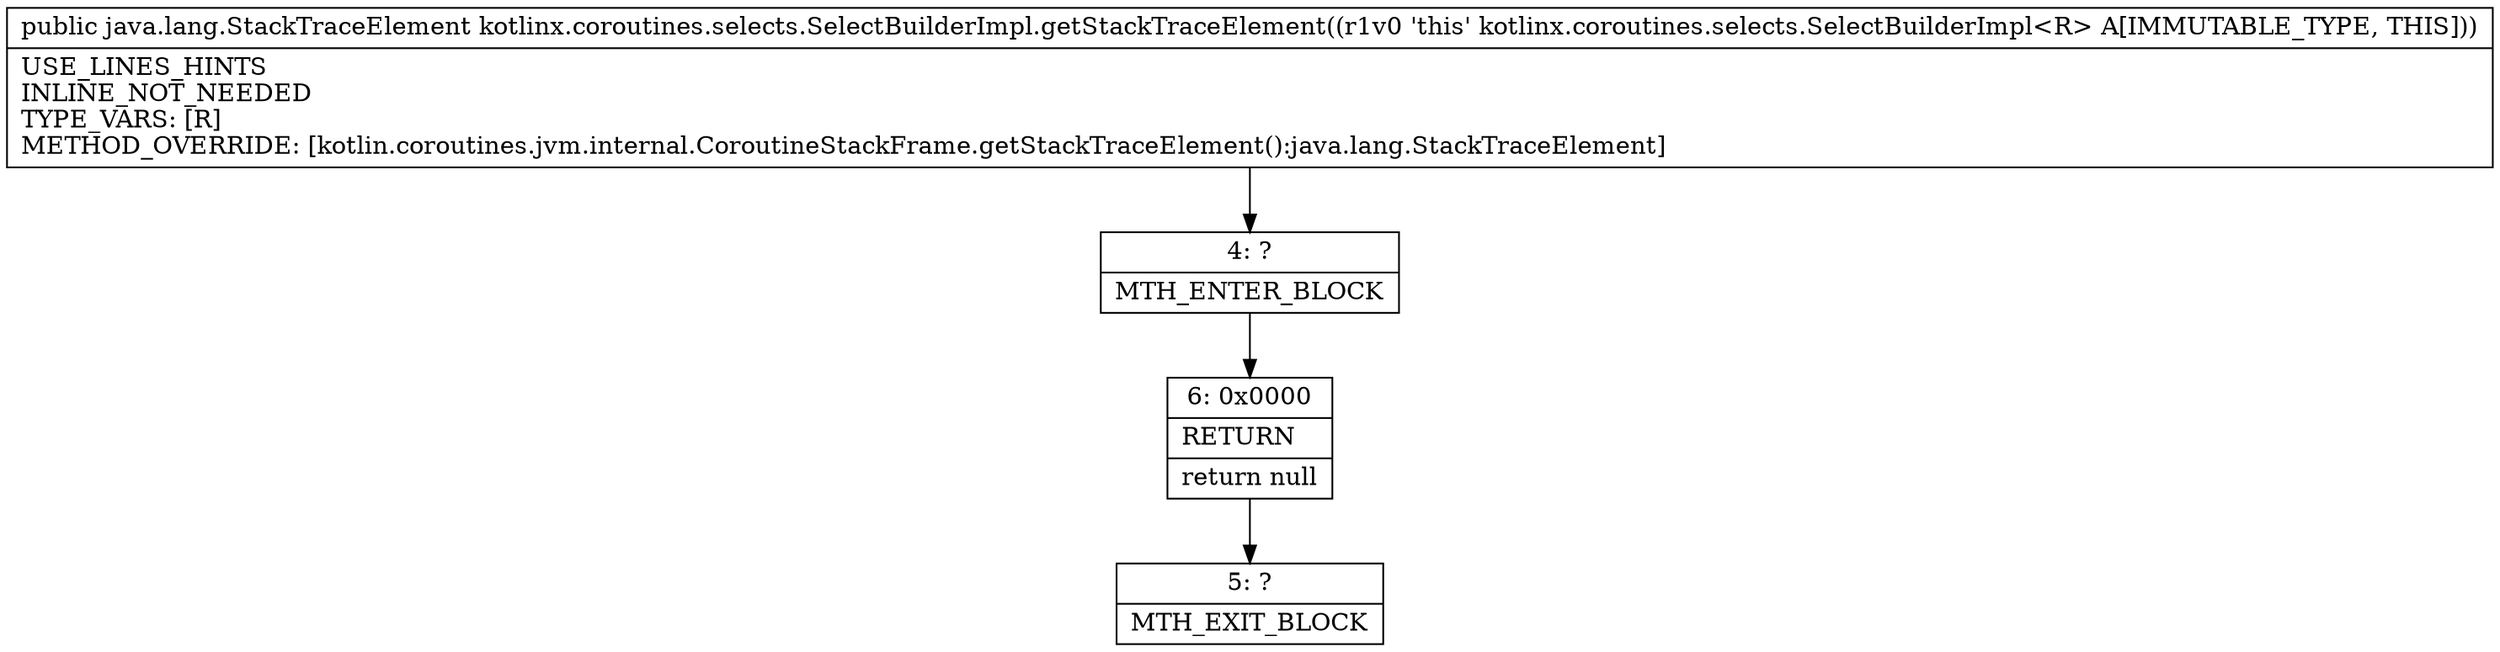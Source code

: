 digraph "CFG forkotlinx.coroutines.selects.SelectBuilderImpl.getStackTraceElement()Ljava\/lang\/StackTraceElement;" {
Node_4 [shape=record,label="{4\:\ ?|MTH_ENTER_BLOCK\l}"];
Node_6 [shape=record,label="{6\:\ 0x0000|RETURN\l|return null\l}"];
Node_5 [shape=record,label="{5\:\ ?|MTH_EXIT_BLOCK\l}"];
MethodNode[shape=record,label="{public java.lang.StackTraceElement kotlinx.coroutines.selects.SelectBuilderImpl.getStackTraceElement((r1v0 'this' kotlinx.coroutines.selects.SelectBuilderImpl\<R\> A[IMMUTABLE_TYPE, THIS]))  | USE_LINES_HINTS\lINLINE_NOT_NEEDED\lTYPE_VARS: [R]\lMETHOD_OVERRIDE: [kotlin.coroutines.jvm.internal.CoroutineStackFrame.getStackTraceElement():java.lang.StackTraceElement]\l}"];
MethodNode -> Node_4;Node_4 -> Node_6;
Node_6 -> Node_5;
}

